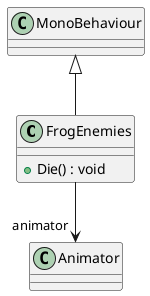 @startuml
class FrogEnemies {
    + Die() : void
}
MonoBehaviour <|-- FrogEnemies
FrogEnemies --> "animator" Animator
@enduml
